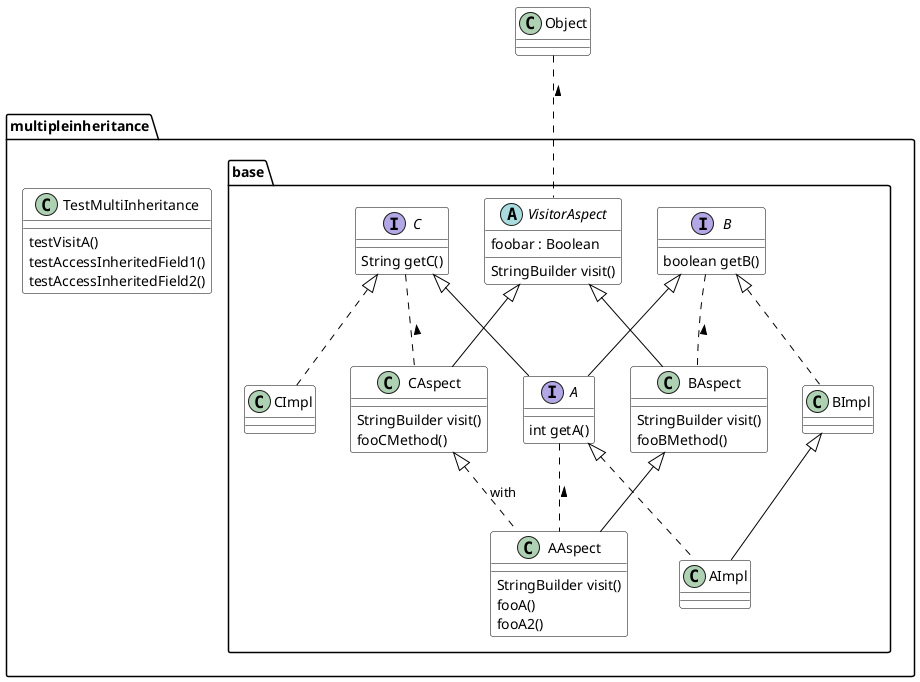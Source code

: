 @startuml

skinparam class {
	BackgroundColor White
	ArrowColor Black
	BorderColor Black
}

class Object {
}

package multipleinheritance.base {
interface A {
    int getA()
}

interface B{
    boolean getB()
}

interface C {
    String getC()
}

abstract VisitorAspect{
    foobar : Boolean
    StringBuilder visit()
}

class AAspect {
	StringBuilder visit()
	fooA()
	fooA2()
}

class BAspect {
	StringBuilder visit()
	fooBMethod()
}

class CAspect {
	StringBuilder visit()
	fooCMethod()
}


class AImpl{
}
class BImpl{
}
class CImpl{
}


B <|-- A
C <|-- A

Object .. VisitorAspect : < 


A .. AAspect : <
BAspect <|-- AAspect  
CAspect <|.. AAspect  : with

B .. BAspect : <
VisitorAspect <|-- BAspect 

C .. CAspect : <
VisitorAspect<|-- CAspect

BImpl <|-- AImpl
A <|.. AImpl 

B <|.. BImpl 

C <|.. CImpl 

}
package multipleinheritance{
class TestMultiInheritance{
testVisitA()
testAccessInheritedField1()
testAccessInheritedField2()

}
}
@enduml
